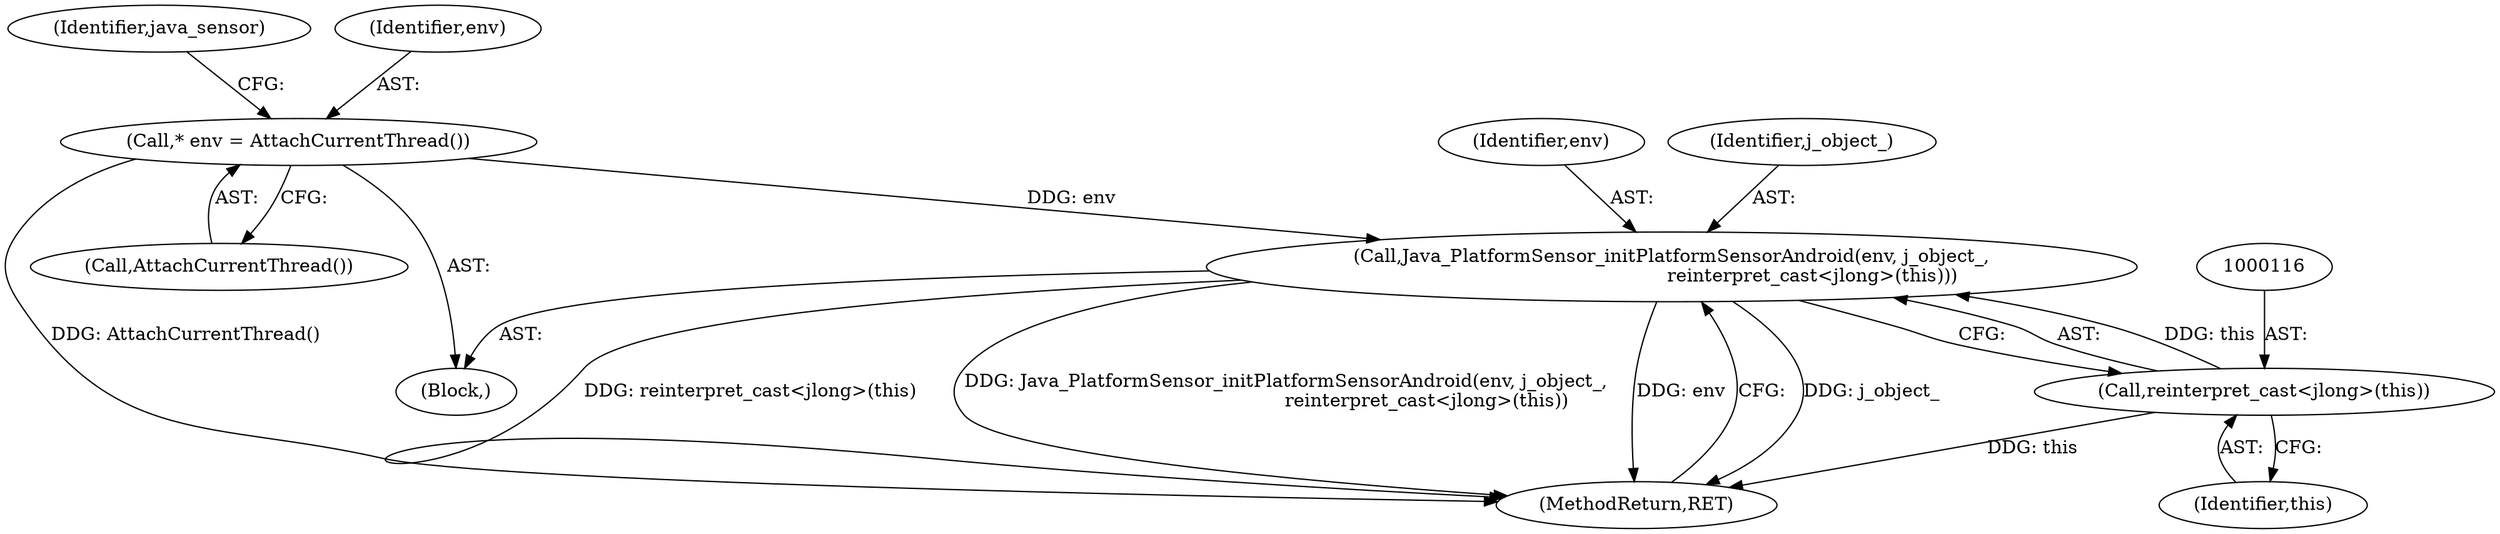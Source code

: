 digraph "0_Chrome_c0c8978849ac57e4ecd613ddc8ff7852a2054734_7@pointer" {
"1000112" [label="(Call,Java_PlatformSensor_initPlatformSensorAndroid(env, j_object_,\n                                                reinterpret_cast<jlong>(this)))"];
"1000107" [label="(Call,* env = AttachCurrentThread())"];
"1000115" [label="(Call,reinterpret_cast<jlong>(this))"];
"1000111" [label="(Identifier,java_sensor)"];
"1000118" [label="(MethodReturn,RET)"];
"1000105" [label="(Block,)"];
"1000112" [label="(Call,Java_PlatformSensor_initPlatformSensorAndroid(env, j_object_,\n                                                reinterpret_cast<jlong>(this)))"];
"1000107" [label="(Call,* env = AttachCurrentThread())"];
"1000108" [label="(Identifier,env)"];
"1000115" [label="(Call,reinterpret_cast<jlong>(this))"];
"1000113" [label="(Identifier,env)"];
"1000117" [label="(Identifier,this)"];
"1000114" [label="(Identifier,j_object_)"];
"1000109" [label="(Call,AttachCurrentThread())"];
"1000112" -> "1000105"  [label="AST: "];
"1000112" -> "1000115"  [label="CFG: "];
"1000113" -> "1000112"  [label="AST: "];
"1000114" -> "1000112"  [label="AST: "];
"1000115" -> "1000112"  [label="AST: "];
"1000118" -> "1000112"  [label="CFG: "];
"1000112" -> "1000118"  [label="DDG: j_object_"];
"1000112" -> "1000118"  [label="DDG: reinterpret_cast<jlong>(this)"];
"1000112" -> "1000118"  [label="DDG: Java_PlatformSensor_initPlatformSensorAndroid(env, j_object_,\n                                                reinterpret_cast<jlong>(this))"];
"1000112" -> "1000118"  [label="DDG: env"];
"1000107" -> "1000112"  [label="DDG: env"];
"1000115" -> "1000112"  [label="DDG: this"];
"1000107" -> "1000105"  [label="AST: "];
"1000107" -> "1000109"  [label="CFG: "];
"1000108" -> "1000107"  [label="AST: "];
"1000109" -> "1000107"  [label="AST: "];
"1000111" -> "1000107"  [label="CFG: "];
"1000107" -> "1000118"  [label="DDG: AttachCurrentThread()"];
"1000115" -> "1000117"  [label="CFG: "];
"1000116" -> "1000115"  [label="AST: "];
"1000117" -> "1000115"  [label="AST: "];
"1000115" -> "1000118"  [label="DDG: this"];
}
